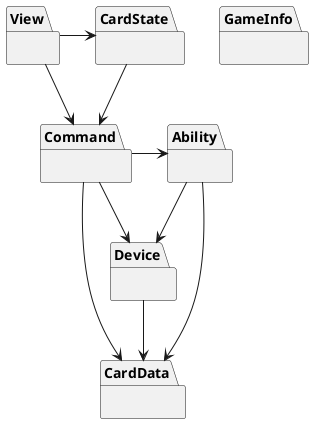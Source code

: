 @startuml

' package AI{

' }

package GameInfo{

}

package Command{

}

package CardData{

}

package Device{

}

package View{

}



' package Animation{

' }

package CardState
{

}




package Ability{

}



' Animation-->CardInterface
' Animation-->Device
' Animation-->View
' Animation-->Command
' Animation-->CardData


' AI-->CardData
' AI-->View
' AI-->CardInterface
' AI-->Command

View-r->Command
' View-->CardInterface
View-r->CardState

CardState-d->Command
' CardState-->CardInterface

' CardData-->CardInterface

Command-->Device
Command-->CardData
' Command-->CardInterface

Device-->CardData
' Device-->CardInterface

Ability-->CardData
Ability-->Device

Command-r->Ability


@enduml